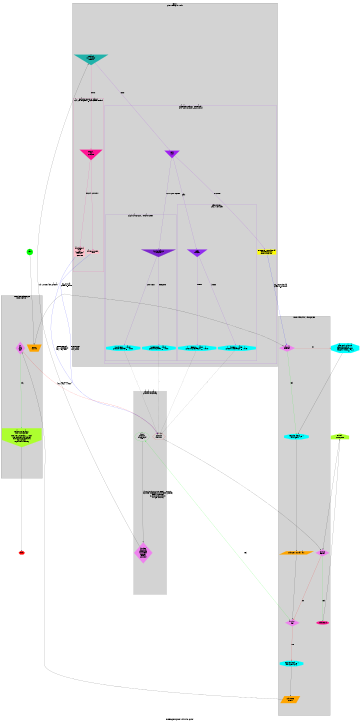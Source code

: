  /*     This blurb gets the ball rolling */
digraph flowchart {	
ordering=out
orientation=portrait
concentrate=true
#page="8.5, 11"
label="RDF ENCABULATOR (With Turbo Option)"	
size="4.8,4.8"	
remincross=1
ratio=2	

/* Start FLOW here */

start[shape="circle",color="green",label="start", style="filled"]
start->input



input->got_grammar[label="src=''src.rdf''\ngrammar=None"]
got_grammar->grammar[label="No", color=red]

grammar->plusplus


subgraph cluster5{
	 label="THE USER INTERFACE\nuRDF/rdfparse()"
	 style=filled
	 input[shape=invtrapezium, style=filled,  color=orange, label="INPUT:\n''src.rdf''"]

	 RDF[shape=invhouse, style=filled, color=greenyellow, label="Iterate over iterators: \n RDF(*CONTAINER)\n =\n RDF(rec1, rec2, rec3, ..., recN)\n NB: comments are rejected\nRecords and list of Records\n are unpacked \n regardless of nesting"]
at_the_top[shape=diamond, style=filled, color=violet, label="At\nTOP\nRDF\nFile?"]

	 }

subgraph cluster4{
	 style=filled
	 label="uRDF/rdf_include(): The PARSER"
	 got_grammar->plusplus[label="YES", color=green]
	 openfile[shape="parallelogram", style="filled", color=orange, label="with open(''src.rdf'') as..."]
	 another_line[shape=diamond, style=filled, color=violet, label="another \n line?"]

	 plusplus[shape="octagon", style=filled, color=cyan, label="recursion depth += 1\n affix.append([''''])"]
	 minusminus[shape="octagon", style=filled, color=cyan, label="recursion depth -= 1\n affix.append.pop()"]
	 yield_record[shape=ellipse, style=filled, color="deeppink"]    

	 close[shape="parallelogram", style="filled", color=orange, label="...close RDF\ncontext"]
	 got_grammar[shape=diamond, style=filled, color=violet, label="Grammar\nDefined?"]
	 another_record[shape=diamond, style=filled, color=violet, label="Another\nRecord?"]


	 }



plusplus->openfile
openfile->another_line

another_line->minusminus[color=red, label="NO"]
another_line->grammar_call[color=green, label="YES"]


return->another_record
another_record->another_line[label="NO", color=red]
another_record->yield_record[label="YES", color=green]
yield_record->container
container->another_record


minusminus->close
close->at_the_top
at_the_top->return[label="NO, return:\n[rec1, rec2, ..., recN']", color=red]
at_the_top->RDF[label="YES", color=green]
RDF->end




subgraph cluster1 {             /* a subgraph makes a box for a subsection of the flow chart */
	  style="filled"
	  label="grammar/syntax.py\nGrammar Processing"
	  color="lightgrey"
	  grammar_call->is_line[label="Short-Circuit Loop over VERBS + NOUNS:\nINCLUDE, OPERATOR, COMMENT, AFFIXES\n Record, Comment\n in polymorphic manner \n (no type checking)"]


return[shape="hexagon", color=red, label="Grammar\nRETURN"]
}




proc_include->got_grammar[color=blue, label="\nsrc=''recursive.rdf''\ngrammar=grammar"]
proc_operator->return[label="()", style=dashed]
proc_comment->return[label="()" style=dashed]
proc_prefix->return[label="()" style=dashed]
proc_suffix->return[label="()" style=dashed]

subgraph cluster123 {
label = "LEXIS:\nGive Meaning to Words"
style=filled

sin_qua_non->act[label="VERB", color=Purple]
sin_qua_non->concrete[label="NOUN", color=DeepPink]


is_line->sin_qua_non[label="<cls>.process(line, grammar)"]

subgraph cluster2 {
label="pragmatics/verbs.py (Commands)\n Call: SIN QUA NON = ACT method"
	 color=purple
	 style=blank

	act[label="Verbs\n ACT", color=purple, shape=invtriangle, style=filled]
	act->proc_include[label="INCLUDE", color=purple]
	act->replace[label="COMMAND RE-DEF", color=purple3]
	act->append[label="\n\nAffix", color=purple2]

	     subgraph cluster20{
	     	 label="Glyph Change ACT -> Replace GLYPH"
	     	 color=purple3
	 	 style=blank


	     replace[label="_SymbolChange\n subclass", color=purple3, shape=invtriangle, style=filled]

	     replace->proc_operator[label="OPERATOR", color=purple3]
	     replace->proc_comment[label="COMMENT", color=purple3]

	     proc_operator[shape="octagon", style="filled", color=cyan, label="OPERATOR = <value>\n grammar.operator = <value>"]
	     proc_comment[shape="octagon", style="filled", color=cyan, label="COMMENT = <value>\n grammar.comment = <value>"]

	     }


	     subgraph cluster21{
	     label="Affix Addition \n ACT -> Add Affix"
	     style=blank
	     color=purple2

	     	append[label="_Affix\nsubclass", color=purple2, shape=invtriangle, style=filled]
	     	append->proc_prefix[label="PREFIX", color=purple2]
		append->proc_suffix[label="SUFFIX", color=purple2]

	     proc_prefix[shape="octagon", style="filled", color=cyan, label="PREFIX = <value>\n grammar.prefix[depth] = <value>"]
	     proc_suffix[shape="octagon", style="filled", color=cyan, label="SUFFIX = <value>\n grammar.suffix[depth] = <value>"]

	     }



	     }
	     

subgraph cluster3 {
	 label="semantics/Nouns.py (Things)\n Call: SIN QUA NON = CONCRETE method"
	 color=deeppink
	 style=blank

	concrete[label="NOUNS \nare\n Concrete", color=DeepPink, shape=invtriangle, style=filled]
	     concrete->proc_record[label="Record", color=deeppink]
	     concrete->proc_null[label="Comment", color=deeppink]

proc_null[shape="rectangle", style="filled", color=pink, label="Parse Comment:\n ''line''"]
proc_record[shape="rectangle", style="filled", color=pink, label="Parse Record:\n value \n (unit) \n {dimension} \n [element] \n !comment"]


	     }

}


proc_record->return[label="RDFPreRecord\n(iter-->RDFRecord\niter->(key, Field))", color=blue]
proc_null->return[label="RDFComment\n(iter-->self\nbool->False)", color=blue]



proc_include[shape="rectangle", style="filled", color=yellow, label="INCLUDE = recursive.rdf\n Recusrively Call:\n uRDF.rdf_include()"]






is_line[shape=diamond, style=filled, color=violet, label="cls.is_line()\nINCLUDE\nOPERATOR\nCOMMENT\nAFFIXES\nRecord\nComment?"]












container[shape=house, style=filled, color=greenyellow, label="Extend \n CONTAINER"]

grammar_call[shape="ellipse", color="green", label="Start\nGrammar\nProcessing\of\n'line'"]
grammar[shape="octagon", style=filled, color="cyan", label="Make Fresh Grammar\ngrammar.operator = '='\ngrammar.comment = '!'\ngrammar.<af>fix = [] x 2"]

end[shape="hexagon",color="red",label="exit", style="filled"]


sin_qua_non[label="Dispatch \n<cls>.process()\n method", color=lightseagreen, shape=invtriangle, style=filled]



}

